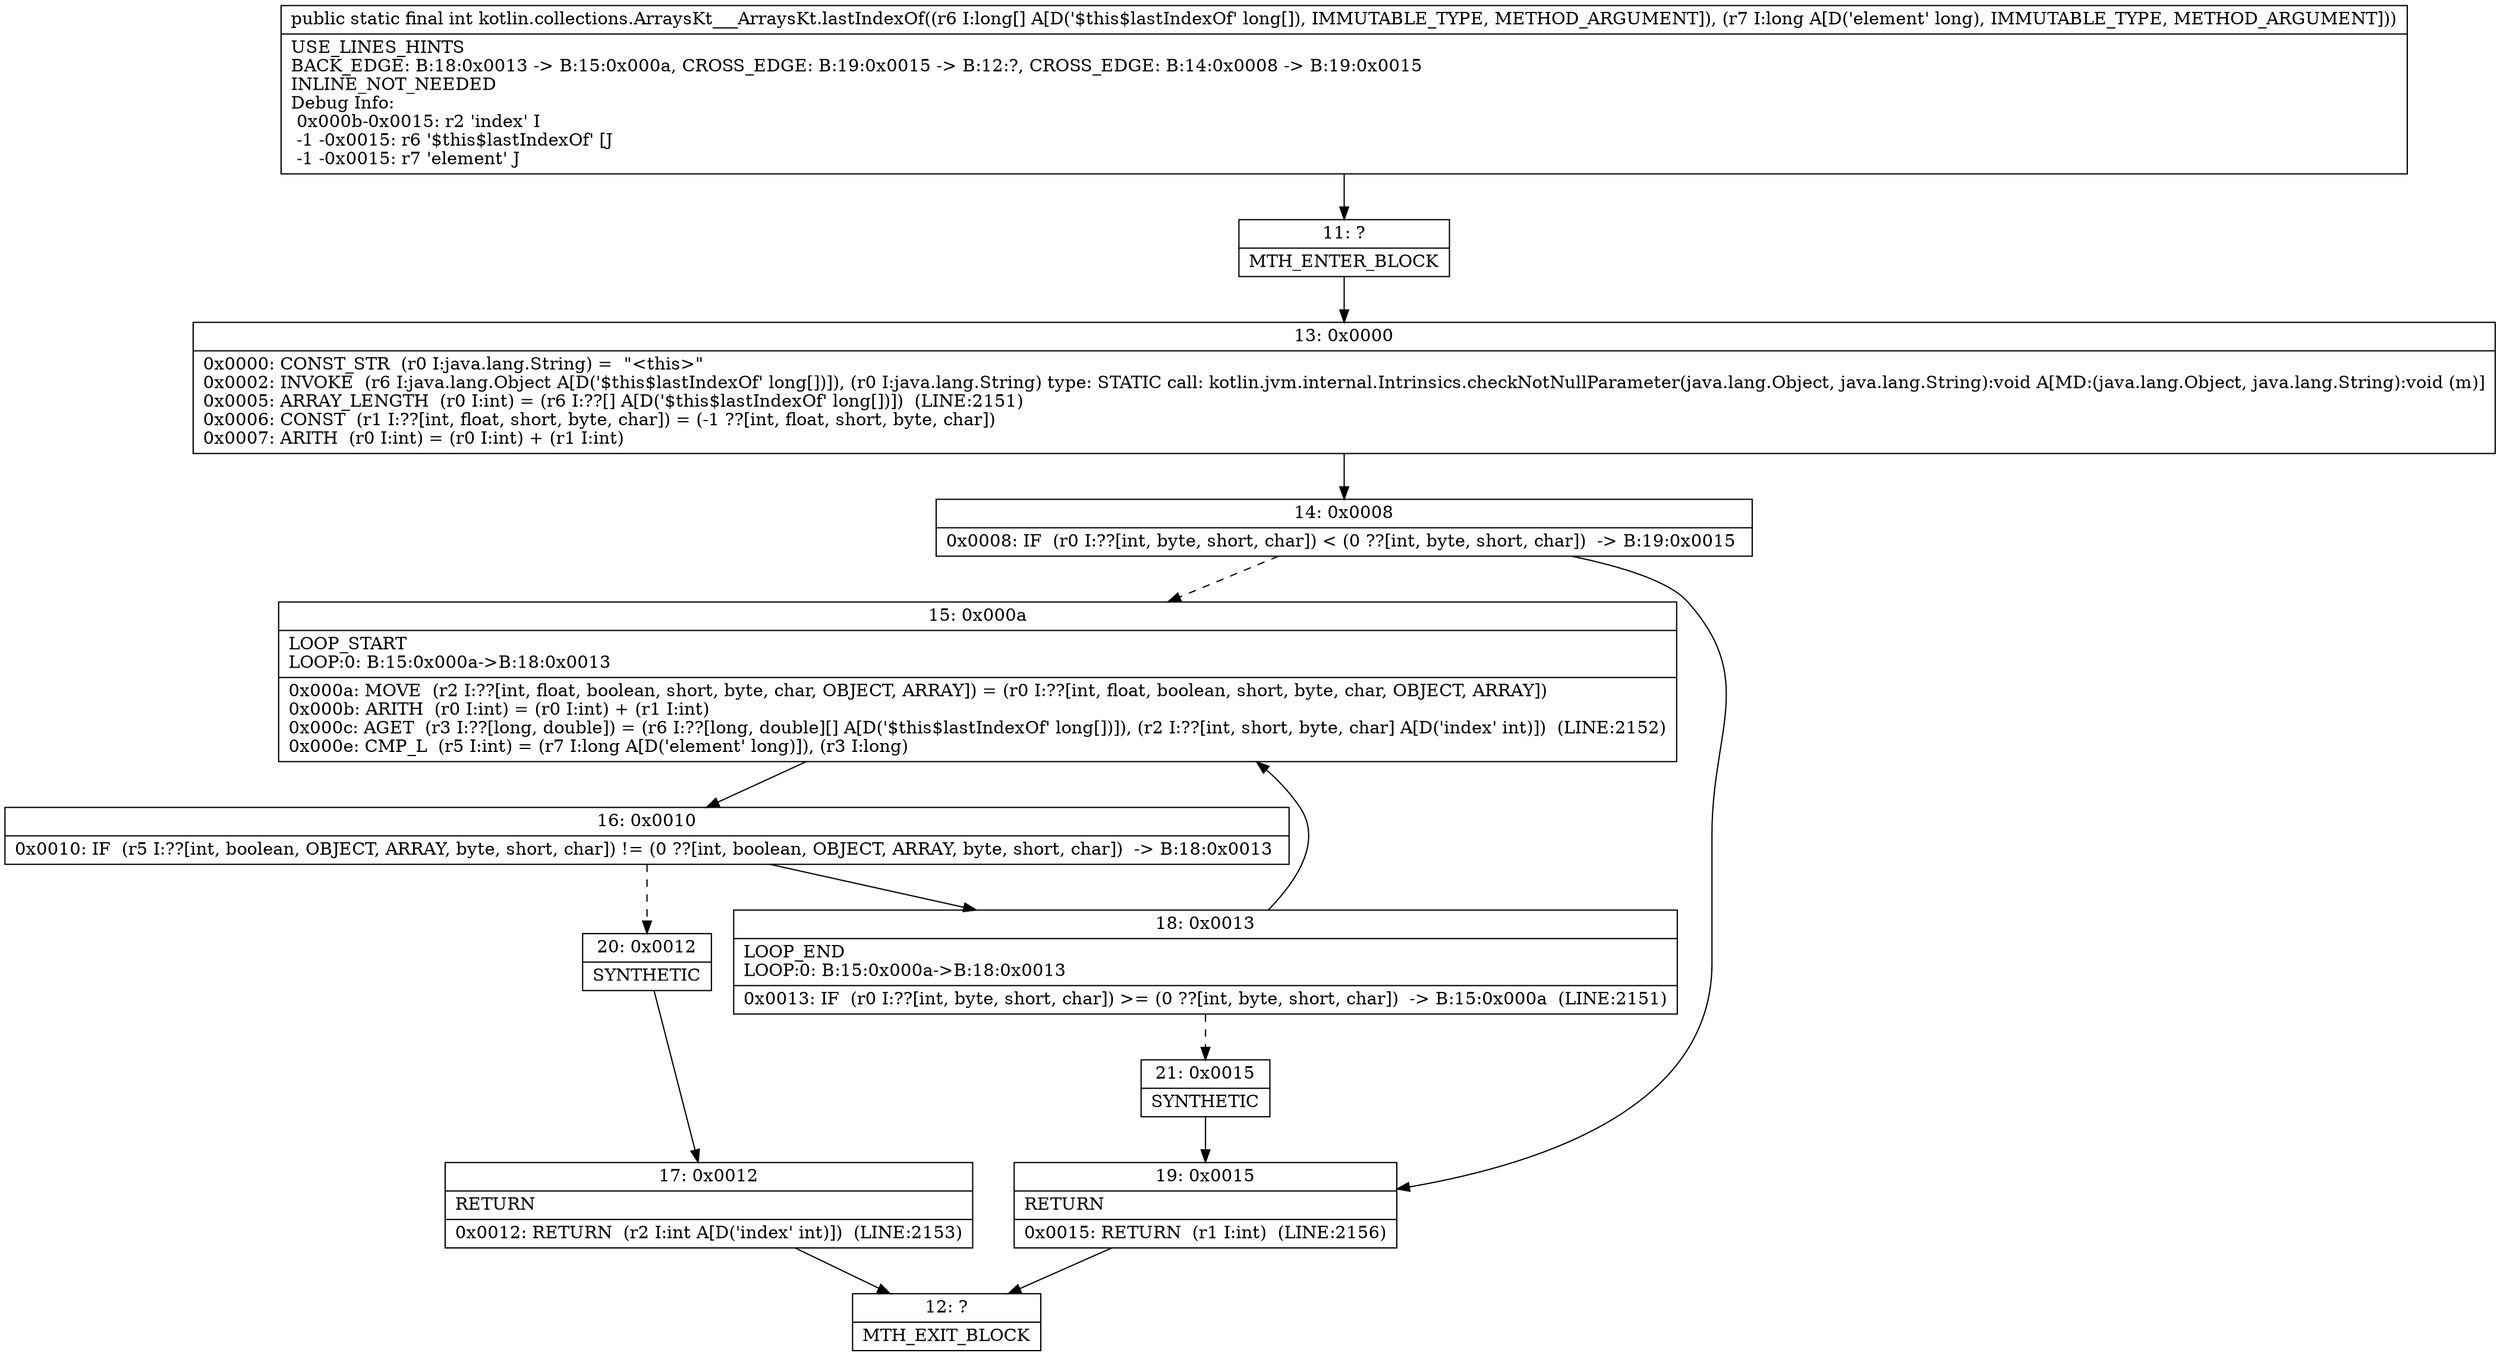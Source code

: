 digraph "CFG forkotlin.collections.ArraysKt___ArraysKt.lastIndexOf([JJ)I" {
Node_11 [shape=record,label="{11\:\ ?|MTH_ENTER_BLOCK\l}"];
Node_13 [shape=record,label="{13\:\ 0x0000|0x0000: CONST_STR  (r0 I:java.lang.String) =  \"\<this\>\" \l0x0002: INVOKE  (r6 I:java.lang.Object A[D('$this$lastIndexOf' long[])]), (r0 I:java.lang.String) type: STATIC call: kotlin.jvm.internal.Intrinsics.checkNotNullParameter(java.lang.Object, java.lang.String):void A[MD:(java.lang.Object, java.lang.String):void (m)]\l0x0005: ARRAY_LENGTH  (r0 I:int) = (r6 I:??[] A[D('$this$lastIndexOf' long[])])  (LINE:2151)\l0x0006: CONST  (r1 I:??[int, float, short, byte, char]) = (\-1 ??[int, float, short, byte, char]) \l0x0007: ARITH  (r0 I:int) = (r0 I:int) + (r1 I:int) \l}"];
Node_14 [shape=record,label="{14\:\ 0x0008|0x0008: IF  (r0 I:??[int, byte, short, char]) \< (0 ??[int, byte, short, char])  \-\> B:19:0x0015 \l}"];
Node_15 [shape=record,label="{15\:\ 0x000a|LOOP_START\lLOOP:0: B:15:0x000a\-\>B:18:0x0013\l|0x000a: MOVE  (r2 I:??[int, float, boolean, short, byte, char, OBJECT, ARRAY]) = (r0 I:??[int, float, boolean, short, byte, char, OBJECT, ARRAY]) \l0x000b: ARITH  (r0 I:int) = (r0 I:int) + (r1 I:int) \l0x000c: AGET  (r3 I:??[long, double]) = (r6 I:??[long, double][] A[D('$this$lastIndexOf' long[])]), (r2 I:??[int, short, byte, char] A[D('index' int)])  (LINE:2152)\l0x000e: CMP_L  (r5 I:int) = (r7 I:long A[D('element' long)]), (r3 I:long) \l}"];
Node_16 [shape=record,label="{16\:\ 0x0010|0x0010: IF  (r5 I:??[int, boolean, OBJECT, ARRAY, byte, short, char]) != (0 ??[int, boolean, OBJECT, ARRAY, byte, short, char])  \-\> B:18:0x0013 \l}"];
Node_18 [shape=record,label="{18\:\ 0x0013|LOOP_END\lLOOP:0: B:15:0x000a\-\>B:18:0x0013\l|0x0013: IF  (r0 I:??[int, byte, short, char]) \>= (0 ??[int, byte, short, char])  \-\> B:15:0x000a  (LINE:2151)\l}"];
Node_21 [shape=record,label="{21\:\ 0x0015|SYNTHETIC\l}"];
Node_20 [shape=record,label="{20\:\ 0x0012|SYNTHETIC\l}"];
Node_17 [shape=record,label="{17\:\ 0x0012|RETURN\l|0x0012: RETURN  (r2 I:int A[D('index' int)])  (LINE:2153)\l}"];
Node_12 [shape=record,label="{12\:\ ?|MTH_EXIT_BLOCK\l}"];
Node_19 [shape=record,label="{19\:\ 0x0015|RETURN\l|0x0015: RETURN  (r1 I:int)  (LINE:2156)\l}"];
MethodNode[shape=record,label="{public static final int kotlin.collections.ArraysKt___ArraysKt.lastIndexOf((r6 I:long[] A[D('$this$lastIndexOf' long[]), IMMUTABLE_TYPE, METHOD_ARGUMENT]), (r7 I:long A[D('element' long), IMMUTABLE_TYPE, METHOD_ARGUMENT]))  | USE_LINES_HINTS\lBACK_EDGE: B:18:0x0013 \-\> B:15:0x000a, CROSS_EDGE: B:19:0x0015 \-\> B:12:?, CROSS_EDGE: B:14:0x0008 \-\> B:19:0x0015\lINLINE_NOT_NEEDED\lDebug Info:\l  0x000b\-0x0015: r2 'index' I\l  \-1 \-0x0015: r6 '$this$lastIndexOf' [J\l  \-1 \-0x0015: r7 'element' J\l}"];
MethodNode -> Node_11;Node_11 -> Node_13;
Node_13 -> Node_14;
Node_14 -> Node_15[style=dashed];
Node_14 -> Node_19;
Node_15 -> Node_16;
Node_16 -> Node_18;
Node_16 -> Node_20[style=dashed];
Node_18 -> Node_15;
Node_18 -> Node_21[style=dashed];
Node_21 -> Node_19;
Node_20 -> Node_17;
Node_17 -> Node_12;
Node_19 -> Node_12;
}

